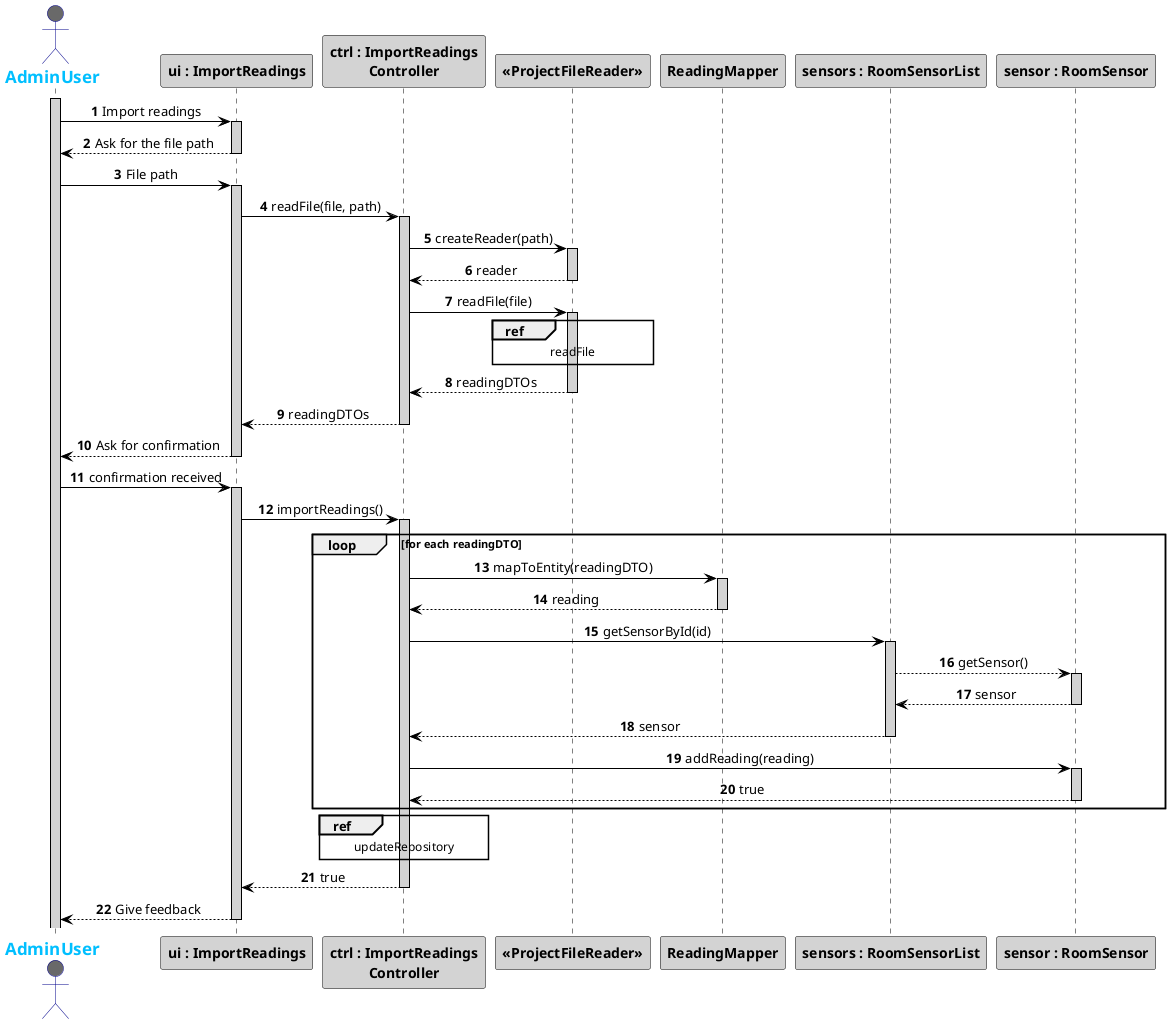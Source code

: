 @startuml
skinparam sequenceMessageAlign center
skinparam sequence {
	ArrowColor Black
	ActorBorderColor DarkBlue
	LifeLineBorderColor black
	LifeLineBackgroundColor LightGrey

	ParticipantBorderColor Black
	ParticipantBackgroundColor LightGrey
	ParticipantFontStyle Bold

	ActorBackgroundColor DimGrey
	ActorFontColor DeepSkyBlue
	ActorFontStyle Bold
	ActorFontSize 17
	ActorFontName Aapex
}

autonumber
actor AdminUser
activate AdminUser
actor AdminUser

AdminUser -> "ui : ImportReadings": Import readings
activate "ui : ImportReadings"
"ui : ImportReadings" --> AdminUser: Ask for the file path
deactivate "ui : ImportReadings"
AdminUser -> "ui : ImportReadings": File path
activate "ui : ImportReadings"
"ui : ImportReadings" -> "ctrl : ImportReadings\nController": readFile(file, path)
activate "ctrl : ImportReadings\nController"
"ctrl : ImportReadings\nController" -> "<<ProjectFileReader>>" :  createReader(path)
activate "<<ProjectFileReader>>"
"<<ProjectFileReader>>"  --> "ctrl : ImportReadings\nController": reader
deactivate "<<ProjectFileReader>>"
"ctrl : ImportReadings\nController" -> "<<ProjectFileReader>>":  readFile(file)
activate "<<ProjectFileReader>>"
ref over "<<ProjectFileReader>>"
readFile
end
"<<ProjectFileReader>>" --> "ctrl : ImportReadings\nController": readingDTOs
deactivate "<<ProjectFileReader>>"
"ctrl : ImportReadings\nController" --> "ui : ImportReadings": readingDTOs
deactivate "ctrl : ImportReadings\nController"
"ui : ImportReadings" --> AdminUser: Ask for confirmation
deactivate "ui : ImportReadings"
AdminUser -> "ui : ImportReadings": confirmation received
activate "ui : ImportReadings"
"ui : ImportReadings" -> "ctrl : ImportReadings\nController": importReadings()
activate "ctrl : ImportReadings\nController"
loop for each readingDTO
"ctrl : ImportReadings\nController" -> ReadingMapper: mapToEntity(readingDTO)
activate ReadingMapper
ReadingMapper --> "ctrl : ImportReadings\nController": reading
deactivate ReadingMapper
"ctrl : ImportReadings\nController" -> "sensors : RoomSensorList": getSensorById(id)
activate "sensors : RoomSensorList"
"sensors : RoomSensorList" --> "sensor : RoomSensor": getSensor()
activate "sensor : RoomSensor"
"sensor : RoomSensor" --> "sensors : RoomSensorList": sensor
deactivate "sensor : RoomSensor"
"sensors : RoomSensorList" --> "ctrl : ImportReadings\nController": sensor
deactivate "sensors : RoomSensorList"
"ctrl : ImportReadings\nController" -> "sensor : RoomSensor": addReading(reading)
activate "sensor : RoomSensor"
"sensor : RoomSensor" --> "ctrl : ImportReadings\nController": true
deactivate "sensor : RoomSensor"
end loop
ref over "ctrl : ImportReadings\nController"
updateRepository
end
"ctrl : ImportReadings\nController" --> "ui : ImportReadings": true
deactivate "ctrl : ImportReadings\nController"
"ui : ImportReadings" --> AdminUser: Give feedback
deactivate "ui : ImportReadings"

@enduml
